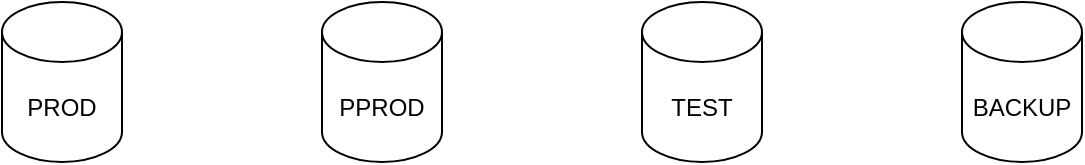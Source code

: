 <mxfile version="20.3.7" type="github">
  <diagram id="HjvhdA-7fz5RseLLQ_8C" name="Page-1">
    <mxGraphModel dx="1038" dy="547" grid="1" gridSize="10" guides="1" tooltips="1" connect="1" arrows="1" fold="1" page="1" pageScale="1" pageWidth="827" pageHeight="1169" math="0" shadow="0">
      <root>
        <mxCell id="0" />
        <mxCell id="1" parent="0" />
        <mxCell id="h526tNBvWRF07IJGmsLl-1" value="PROD" style="shape=cylinder3;whiteSpace=wrap;html=1;boundedLbl=1;backgroundOutline=1;size=15;" vertex="1" parent="1">
          <mxGeometry x="80" y="240" width="60" height="80" as="geometry" />
        </mxCell>
        <mxCell id="h526tNBvWRF07IJGmsLl-2" value="TEST" style="shape=cylinder3;whiteSpace=wrap;html=1;boundedLbl=1;backgroundOutline=1;size=15;" vertex="1" parent="1">
          <mxGeometry x="400" y="240" width="60" height="80" as="geometry" />
        </mxCell>
        <mxCell id="h526tNBvWRF07IJGmsLl-3" value="PPROD" style="shape=cylinder3;whiteSpace=wrap;html=1;boundedLbl=1;backgroundOutline=1;size=15;" vertex="1" parent="1">
          <mxGeometry x="240" y="240" width="60" height="80" as="geometry" />
        </mxCell>
        <mxCell id="h526tNBvWRF07IJGmsLl-4" value="BACKUP" style="shape=cylinder3;whiteSpace=wrap;html=1;boundedLbl=1;backgroundOutline=1;size=15;" vertex="1" parent="1">
          <mxGeometry x="560" y="240" width="60" height="80" as="geometry" />
        </mxCell>
      </root>
    </mxGraphModel>
  </diagram>
</mxfile>
